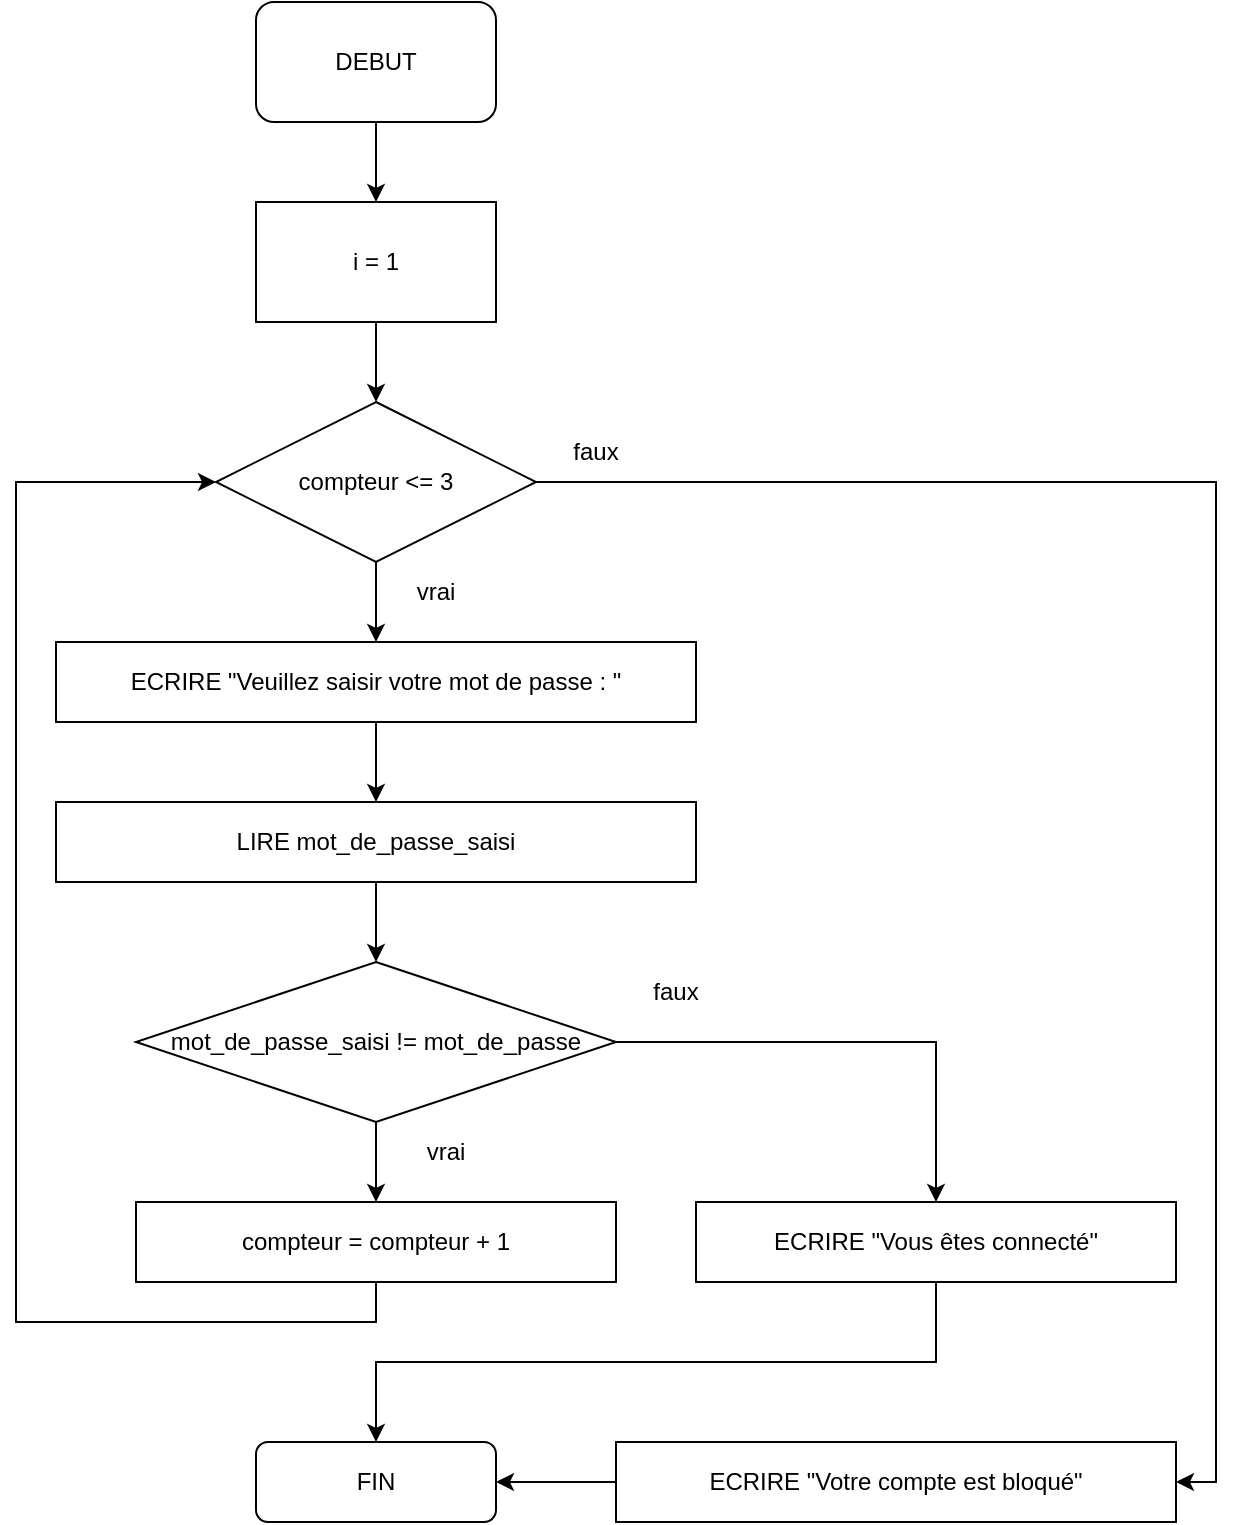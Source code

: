 <mxfile version="18.0.2" type="device"><diagram id="2uvlvkammjs0TYoPILap" name="Page-1"><mxGraphModel dx="1422" dy="764" grid="1" gridSize="10" guides="1" tooltips="1" connect="1" arrows="1" fold="1" page="1" pageScale="1" pageWidth="827" pageHeight="1169" math="0" shadow="0"><root><mxCell id="0"/><mxCell id="1" parent="0"/><mxCell id="rotqCZoO2s9maNEX1ILK-27" style="edgeStyle=orthogonalEdgeStyle;rounded=0;orthogonalLoop=1;jettySize=auto;html=1;exitX=0.5;exitY=1;exitDx=0;exitDy=0;entryX=0.5;entryY=0;entryDx=0;entryDy=0;" parent="1" source="rotqCZoO2s9maNEX1ILK-1" target="rotqCZoO2s9maNEX1ILK-4" edge="1"><mxGeometry relative="1" as="geometry"/></mxCell><mxCell id="rotqCZoO2s9maNEX1ILK-1" value="" style="rounded=1;whiteSpace=wrap;html=1;fillColor=none;" parent="1" vertex="1"><mxGeometry x="220" y="40" width="120" height="60" as="geometry"/></mxCell><mxCell id="rotqCZoO2s9maNEX1ILK-2" value="DEBUT" style="text;html=1;strokeColor=none;fillColor=none;align=center;verticalAlign=middle;whiteSpace=wrap;rounded=0;" parent="1" vertex="1"><mxGeometry x="250" y="55" width="60" height="30" as="geometry"/></mxCell><mxCell id="rotqCZoO2s9maNEX1ILK-25" style="edgeStyle=orthogonalEdgeStyle;rounded=0;orthogonalLoop=1;jettySize=auto;html=1;exitX=0.5;exitY=1;exitDx=0;exitDy=0;entryX=0.5;entryY=0;entryDx=0;entryDy=0;" parent="1" source="rotqCZoO2s9maNEX1ILK-3" target="rotqCZoO2s9maNEX1ILK-7" edge="1"><mxGeometry relative="1" as="geometry"/></mxCell><mxCell id="rotqCZoO2s9maNEX1ILK-3" value="" style="rhombus;whiteSpace=wrap;html=1;fillColor=none;" parent="1" vertex="1"><mxGeometry x="200" y="240" width="160" height="80" as="geometry"/></mxCell><mxCell id="rotqCZoO2s9maNEX1ILK-26" style="edgeStyle=orthogonalEdgeStyle;rounded=0;orthogonalLoop=1;jettySize=auto;html=1;exitX=0.5;exitY=1;exitDx=0;exitDy=0;entryX=0.5;entryY=0;entryDx=0;entryDy=0;" parent="1" source="rotqCZoO2s9maNEX1ILK-4" target="rotqCZoO2s9maNEX1ILK-3" edge="1"><mxGeometry relative="1" as="geometry"/></mxCell><mxCell id="rotqCZoO2s9maNEX1ILK-4" value="&lt;span style=&quot;&quot;&gt;i = 1&lt;/span&gt;" style="rounded=0;whiteSpace=wrap;html=1;fillColor=none;" parent="1" vertex="1"><mxGeometry x="220" y="140" width="120" height="60" as="geometry"/></mxCell><mxCell id="rotqCZoO2s9maNEX1ILK-36" style="edgeStyle=orthogonalEdgeStyle;rounded=0;orthogonalLoop=1;jettySize=auto;html=1;entryX=1;entryY=0.5;entryDx=0;entryDy=0;" parent="1" source="rotqCZoO2s9maNEX1ILK-6" target="rotqCZoO2s9maNEX1ILK-20" edge="1"><mxGeometry relative="1" as="geometry"><Array as="points"><mxPoint x="700" y="280"/><mxPoint x="700" y="780"/></Array></mxGeometry></mxCell><mxCell id="rotqCZoO2s9maNEX1ILK-6" value="compteur &amp;lt;= 3" style="text;html=1;strokeColor=none;fillColor=none;align=center;verticalAlign=middle;whiteSpace=wrap;rounded=0;" parent="1" vertex="1"><mxGeometry x="200" y="265" width="160" height="30" as="geometry"/></mxCell><mxCell id="rotqCZoO2s9maNEX1ILK-24" style="edgeStyle=orthogonalEdgeStyle;rounded=0;orthogonalLoop=1;jettySize=auto;html=1;exitX=0.5;exitY=1;exitDx=0;exitDy=0;entryX=0.5;entryY=0;entryDx=0;entryDy=0;" parent="1" source="rotqCZoO2s9maNEX1ILK-7" target="rotqCZoO2s9maNEX1ILK-9" edge="1"><mxGeometry relative="1" as="geometry"/></mxCell><mxCell id="rotqCZoO2s9maNEX1ILK-7" value="" style="rounded=0;whiteSpace=wrap;html=1;fillColor=none;" parent="1" vertex="1"><mxGeometry x="120" y="360" width="320" height="40" as="geometry"/></mxCell><mxCell id="rotqCZoO2s9maNEX1ILK-8" value="ECRIRE &quot;Veuillez saisir votre mot de passe : &quot;" style="text;html=1;strokeColor=none;fillColor=none;align=center;verticalAlign=middle;whiteSpace=wrap;rounded=0;" parent="1" vertex="1"><mxGeometry x="120" y="370" width="320" height="20" as="geometry"/></mxCell><mxCell id="rotqCZoO2s9maNEX1ILK-23" style="edgeStyle=orthogonalEdgeStyle;rounded=0;orthogonalLoop=1;jettySize=auto;html=1;exitX=0.5;exitY=1;exitDx=0;exitDy=0;entryX=0.5;entryY=0;entryDx=0;entryDy=0;" parent="1" source="rotqCZoO2s9maNEX1ILK-9" target="rotqCZoO2s9maNEX1ILK-11" edge="1"><mxGeometry relative="1" as="geometry"/></mxCell><mxCell id="rotqCZoO2s9maNEX1ILK-9" value="&lt;span style=&quot;&quot;&gt;LIRE mot_de_passe_saisi&lt;/span&gt;" style="rounded=0;whiteSpace=wrap;html=1;fillColor=none;" parent="1" vertex="1"><mxGeometry x="120" y="440" width="320" height="40" as="geometry"/></mxCell><mxCell id="TavZg0ogJ2WSlVYMJI7F-6" style="edgeStyle=orthogonalEdgeStyle;rounded=0;orthogonalLoop=1;jettySize=auto;html=1;exitX=0.5;exitY=1;exitDx=0;exitDy=0;entryX=0.5;entryY=0;entryDx=0;entryDy=0;" edge="1" parent="1" source="rotqCZoO2s9maNEX1ILK-11" target="rotqCZoO2s9maNEX1ILK-16"><mxGeometry relative="1" as="geometry"/></mxCell><mxCell id="rotqCZoO2s9maNEX1ILK-11" value="" style="rhombus;whiteSpace=wrap;html=1;fillColor=none;" parent="1" vertex="1"><mxGeometry x="160" y="520" width="240" height="80" as="geometry"/></mxCell><mxCell id="TavZg0ogJ2WSlVYMJI7F-8" style="edgeStyle=orthogonalEdgeStyle;rounded=0;orthogonalLoop=1;jettySize=auto;html=1;exitX=1;exitY=0.5;exitDx=0;exitDy=0;entryX=0.5;entryY=0;entryDx=0;entryDy=0;" edge="1" parent="1" source="rotqCZoO2s9maNEX1ILK-12" target="rotqCZoO2s9maNEX1ILK-14"><mxGeometry relative="1" as="geometry"/></mxCell><mxCell id="rotqCZoO2s9maNEX1ILK-12" value="mot_de_passe_saisi != mot_de_passe" style="text;html=1;strokeColor=none;fillColor=none;align=center;verticalAlign=middle;whiteSpace=wrap;rounded=0;" parent="1" vertex="1"><mxGeometry x="160" y="545" width="240" height="30" as="geometry"/></mxCell><mxCell id="TavZg0ogJ2WSlVYMJI7F-9" style="edgeStyle=orthogonalEdgeStyle;rounded=0;orthogonalLoop=1;jettySize=auto;html=1;exitX=0.5;exitY=1;exitDx=0;exitDy=0;entryX=0.5;entryY=0;entryDx=0;entryDy=0;" edge="1" parent="1" source="rotqCZoO2s9maNEX1ILK-14" target="rotqCZoO2s9maNEX1ILK-28"><mxGeometry relative="1" as="geometry"/></mxCell><mxCell id="rotqCZoO2s9maNEX1ILK-14" value="&lt;span style=&quot;&quot;&gt;ECRIRE &quot;Vous êtes connecté&quot;&lt;/span&gt;" style="rounded=0;whiteSpace=wrap;html=1;fillColor=none;" parent="1" vertex="1"><mxGeometry x="440" y="640" width="240" height="40" as="geometry"/></mxCell><mxCell id="TavZg0ogJ2WSlVYMJI7F-7" style="edgeStyle=orthogonalEdgeStyle;rounded=0;orthogonalLoop=1;jettySize=auto;html=1;exitX=0.5;exitY=1;exitDx=0;exitDy=0;entryX=0;entryY=0.5;entryDx=0;entryDy=0;" edge="1" parent="1" source="rotqCZoO2s9maNEX1ILK-16" target="rotqCZoO2s9maNEX1ILK-6"><mxGeometry relative="1" as="geometry"><Array as="points"><mxPoint x="280" y="700"/><mxPoint x="100" y="700"/><mxPoint x="100" y="280"/></Array></mxGeometry></mxCell><mxCell id="rotqCZoO2s9maNEX1ILK-16" value="&lt;span style=&quot;&quot;&gt;compteur = compteur + 1&lt;/span&gt;" style="rounded=0;whiteSpace=wrap;html=1;fillColor=none;" parent="1" vertex="1"><mxGeometry x="160" y="640" width="240" height="40" as="geometry"/></mxCell><mxCell id="TavZg0ogJ2WSlVYMJI7F-5" style="edgeStyle=orthogonalEdgeStyle;rounded=0;orthogonalLoop=1;jettySize=auto;html=1;exitX=0;exitY=0.5;exitDx=0;exitDy=0;entryX=1;entryY=0.5;entryDx=0;entryDy=0;" edge="1" parent="1" source="rotqCZoO2s9maNEX1ILK-20" target="rotqCZoO2s9maNEX1ILK-28"><mxGeometry relative="1" as="geometry"/></mxCell><mxCell id="rotqCZoO2s9maNEX1ILK-20" value="&lt;span style=&quot;&quot;&gt;ECRIRE &quot;Votre compte est bloqué&quot;&lt;/span&gt;" style="rounded=0;whiteSpace=wrap;html=1;fillColor=none;" parent="1" vertex="1"><mxGeometry x="400" y="760" width="280" height="40" as="geometry"/></mxCell><mxCell id="rotqCZoO2s9maNEX1ILK-28" value="&lt;span style=&quot;&quot;&gt;FIN&lt;/span&gt;" style="rounded=1;whiteSpace=wrap;html=1;fillColor=none;" parent="1" vertex="1"><mxGeometry x="220" y="760" width="120" height="40" as="geometry"/></mxCell><mxCell id="rotqCZoO2s9maNEX1ILK-34" value="vrai" style="text;html=1;strokeColor=none;fillColor=none;align=center;verticalAlign=middle;whiteSpace=wrap;rounded=0;" parent="1" vertex="1"><mxGeometry x="290" y="600" width="50" height="30" as="geometry"/></mxCell><mxCell id="rotqCZoO2s9maNEX1ILK-35" value="faux" style="text;html=1;strokeColor=none;fillColor=none;align=center;verticalAlign=middle;whiteSpace=wrap;rounded=0;" parent="1" vertex="1"><mxGeometry x="400" y="520" width="60" height="30" as="geometry"/></mxCell><mxCell id="rotqCZoO2s9maNEX1ILK-37" value="faux" style="text;html=1;strokeColor=none;fillColor=none;align=center;verticalAlign=middle;whiteSpace=wrap;rounded=0;" parent="1" vertex="1"><mxGeometry x="360" y="250" width="60" height="30" as="geometry"/></mxCell><mxCell id="rotqCZoO2s9maNEX1ILK-38" value="vrai" style="text;html=1;strokeColor=none;fillColor=none;align=center;verticalAlign=middle;whiteSpace=wrap;rounded=0;" parent="1" vertex="1"><mxGeometry x="280" y="320" width="60" height="30" as="geometry"/></mxCell></root></mxGraphModel></diagram></mxfile>